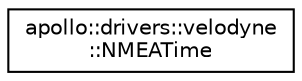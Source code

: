 digraph "Graphical Class Hierarchy"
{
  edge [fontname="Helvetica",fontsize="10",labelfontname="Helvetica",labelfontsize="10"];
  node [fontname="Helvetica",fontsize="10",shape=record];
  rankdir="LR";
  Node1 [label="apollo::drivers::velodyne\l::NMEATime",height=0.2,width=0.4,color="black", fillcolor="white", style="filled",URL="$structapollo_1_1drivers_1_1velodyne_1_1NMEATime.html"];
}
